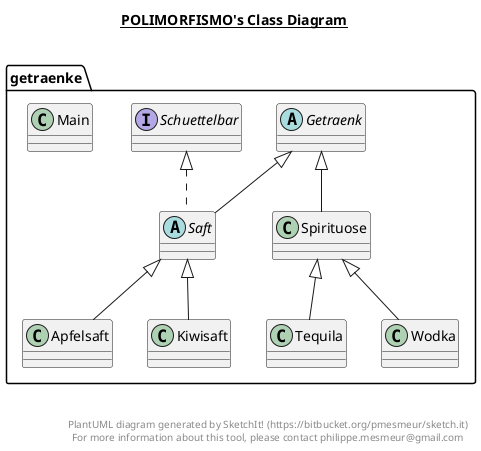 @startuml

title __POLIMORFISMO's Class Diagram__\n

  namespace getraenke {
    class getraenke.Apfelsaft {
    }
  }
  

  namespace getraenke {
    abstract class getraenke.Getraenk {
    }
  }
  

  namespace getraenke {
    class getraenke.Kiwisaft {
    }
  }
  

  namespace getraenke {
    class getraenke.Main {
    }
  }
  

  namespace getraenke {
    abstract class getraenke.Saft {
    }
  }
  

  namespace getraenke {
    interface getraenke.Schuettelbar {
    }
  }
  

  namespace getraenke {
    class getraenke.Spirituose {
    }
  }
  

  namespace getraenke {
    class getraenke.Tequila {
    }
  }
  

  namespace getraenke {
    class getraenke.Wodka {
    }
  }
  

  getraenke.Apfelsaft -up-|> getraenke.Saft
  getraenke.Kiwisaft -up-|> getraenke.Saft
  getraenke.Saft .up.|> getraenke.Schuettelbar
  getraenke.Saft -up-|> getraenke.Getraenk
  getraenke.Spirituose -up-|> getraenke.Getraenk
  getraenke.Tequila -up-|> getraenke.Spirituose
  getraenke.Wodka -up-|> getraenke.Spirituose


right footer


PlantUML diagram generated by SketchIt! (https://bitbucket.org/pmesmeur/sketch.it)
For more information about this tool, please contact philippe.mesmeur@gmail.com
endfooter

@enduml

